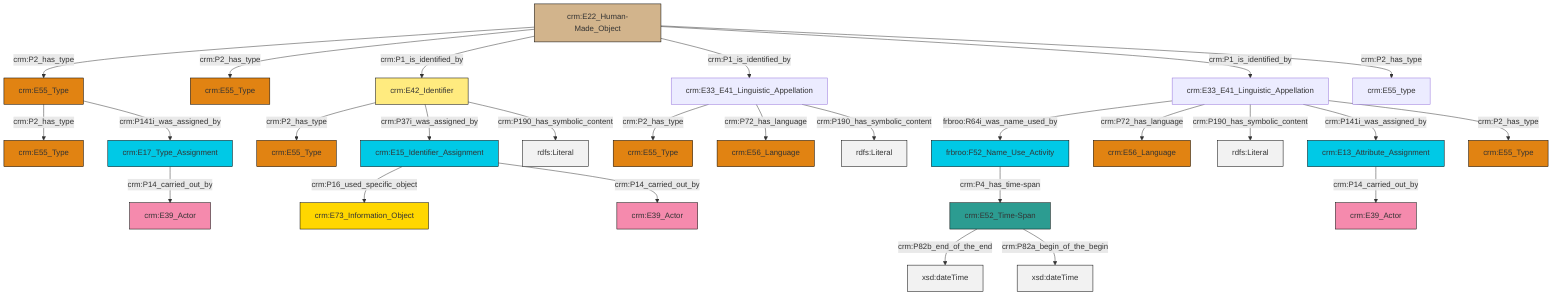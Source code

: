 graph TD
classDef Literal fill:#f2f2f2,stroke:#000000;
classDef CRM_Entity fill:#FFFFFF,stroke:#000000;
classDef Temporal_Entity fill:#00C9E6, stroke:#000000;
classDef Type fill:#E18312, stroke:#000000;
classDef Time-Span fill:#2C9C91, stroke:#000000;
classDef Appellation fill:#FFEB7F, stroke:#000000;
classDef Place fill:#008836, stroke:#000000;
classDef Persistent_Item fill:#B266B2, stroke:#000000;
classDef Conceptual_Object fill:#FFD700, stroke:#000000;
classDef Physical_Thing fill:#D2B48C, stroke:#000000;
classDef Actor fill:#f58aad, stroke:#000000;
classDef PC_Classes fill:#4ce600, stroke:#000000;
classDef Multi fill:#cccccc,stroke:#000000;

4["crm:E22_Human-Made_Object"]:::Physical_Thing -->|crm:P2_has_type| 5["crm:E55_Type"]:::Type
8["crm:E42_Identifier"]:::Appellation -->|crm:P2_has_type| 2["crm:E55_Type"]:::Type
4["crm:E22_Human-Made_Object"]:::Physical_Thing -->|crm:P2_has_type| 12["crm:E55_Type"]:::Type
4["crm:E22_Human-Made_Object"]:::Physical_Thing -->|crm:P1_is_identified_by| 8["crm:E42_Identifier"]:::Appellation
4["crm:E22_Human-Made_Object"]:::Physical_Thing -->|crm:P1_is_identified_by| 18["crm:E33_E41_Linguistic_Appellation"]:::Default
8["crm:E42_Identifier"]:::Appellation -->|crm:P37i_was_assigned_by| 19["crm:E15_Identifier_Assignment"]:::Temporal_Entity
18["crm:E33_E41_Linguistic_Appellation"]:::Default -->|crm:P2_has_type| 0["crm:E55_Type"]:::Type
19["crm:E15_Identifier_Assignment"]:::Temporal_Entity -->|crm:P16_used_specific_object| 22["crm:E73_Information_Object"]:::Conceptual_Object
5["crm:E55_Type"]:::Type -->|crm:P2_has_type| 16["crm:E55_Type"]:::Type
18["crm:E33_E41_Linguistic_Appellation"]:::Default -->|crm:P72_has_language| 23["crm:E56_Language"]:::Type
4["crm:E22_Human-Made_Object"]:::Physical_Thing -->|crm:P1_is_identified_by| 24["crm:E33_E41_Linguistic_Appellation"]:::Default
13["crm:E52_Time-Span"]:::Time-Span -->|crm:P82b_end_of_the_end| 27[xsd:dateTime]:::Literal
28["crm:E17_Type_Assignment"]:::Temporal_Entity -->|crm:P14_carried_out_by| 29["crm:E39_Actor"]:::Actor
24["crm:E33_E41_Linguistic_Appellation"]:::Default -->|frbroo:R64i_was_name_used_by| 32["frbroo:F52_Name_Use_Activity"]:::Temporal_Entity
5["crm:E55_Type"]:::Type -->|crm:P141i_was_assigned_by| 28["crm:E17_Type_Assignment"]:::Temporal_Entity
24["crm:E33_E41_Linguistic_Appellation"]:::Default -->|crm:P72_has_language| 20["crm:E56_Language"]:::Type
18["crm:E33_E41_Linguistic_Appellation"]:::Default -->|crm:P190_has_symbolic_content| 41[rdfs:Literal]:::Literal
24["crm:E33_E41_Linguistic_Appellation"]:::Default -->|crm:P190_has_symbolic_content| 44[rdfs:Literal]:::Literal
42["crm:E13_Attribute_Assignment"]:::Temporal_Entity -->|crm:P14_carried_out_by| 9["crm:E39_Actor"]:::Actor
19["crm:E15_Identifier_Assignment"]:::Temporal_Entity -->|crm:P14_carried_out_by| 35["crm:E39_Actor"]:::Actor
13["crm:E52_Time-Span"]:::Time-Span -->|crm:P82a_begin_of_the_begin| 46[xsd:dateTime]:::Literal
24["crm:E33_E41_Linguistic_Appellation"]:::Default -->|crm:P141i_was_assigned_by| 42["crm:E13_Attribute_Assignment"]:::Temporal_Entity
32["frbroo:F52_Name_Use_Activity"]:::Temporal_Entity -->|crm:P4_has_time-span| 13["crm:E52_Time-Span"]:::Time-Span
24["crm:E33_E41_Linguistic_Appellation"]:::Default -->|crm:P2_has_type| 6["crm:E55_Type"]:::Type
4["crm:E22_Human-Made_Object"]:::Physical_Thing -->|crm:P2_has_type| 30["crm:E55_type"]:::Default
8["crm:E42_Identifier"]:::Appellation -->|crm:P190_has_symbolic_content| 50[rdfs:Literal]:::Literal